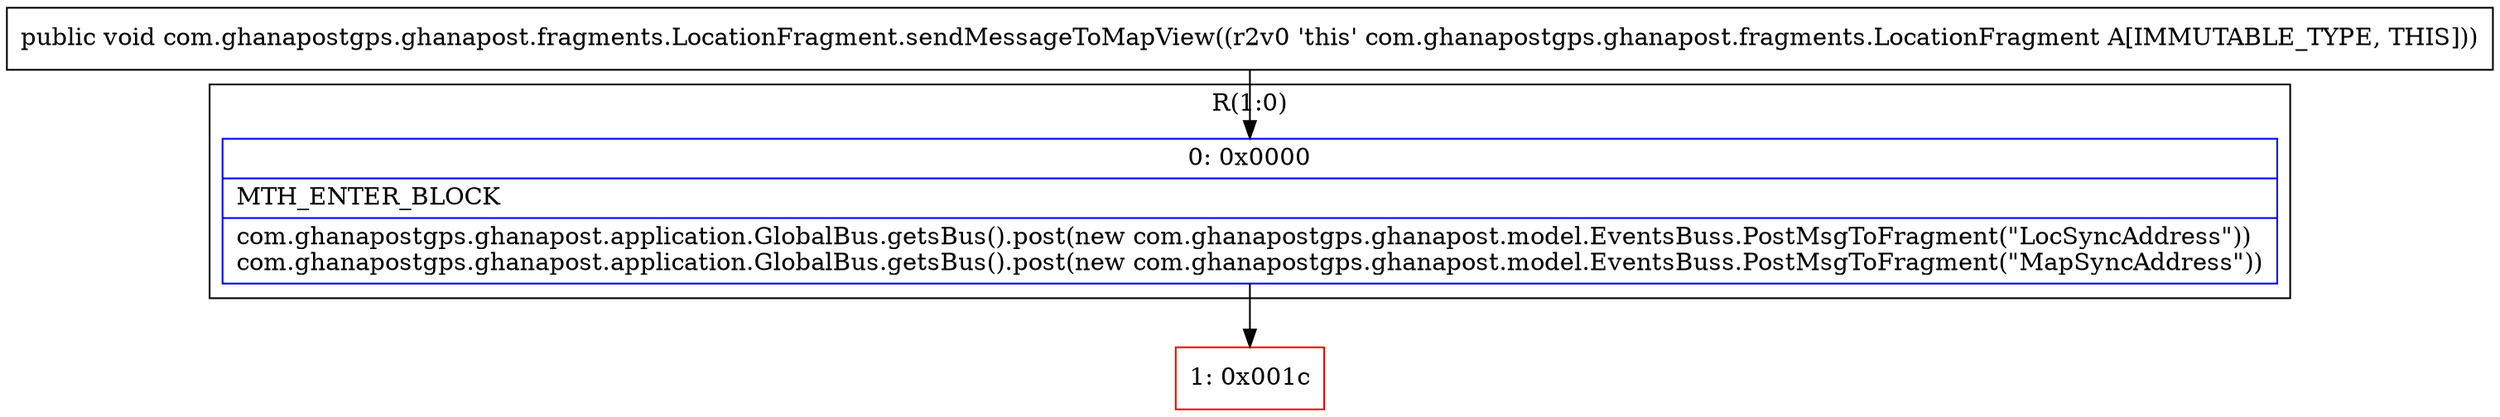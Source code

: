digraph "CFG forcom.ghanapostgps.ghanapost.fragments.LocationFragment.sendMessageToMapView()V" {
subgraph cluster_Region_1317880821 {
label = "R(1:0)";
node [shape=record,color=blue];
Node_0 [shape=record,label="{0\:\ 0x0000|MTH_ENTER_BLOCK\l|com.ghanapostgps.ghanapost.application.GlobalBus.getsBus().post(new com.ghanapostgps.ghanapost.model.EventsBuss.PostMsgToFragment(\"LocSyncAddress\"))\lcom.ghanapostgps.ghanapost.application.GlobalBus.getsBus().post(new com.ghanapostgps.ghanapost.model.EventsBuss.PostMsgToFragment(\"MapSyncAddress\"))\l}"];
}
Node_1 [shape=record,color=red,label="{1\:\ 0x001c}"];
MethodNode[shape=record,label="{public void com.ghanapostgps.ghanapost.fragments.LocationFragment.sendMessageToMapView((r2v0 'this' com.ghanapostgps.ghanapost.fragments.LocationFragment A[IMMUTABLE_TYPE, THIS])) }"];
MethodNode -> Node_0;
Node_0 -> Node_1;
}

